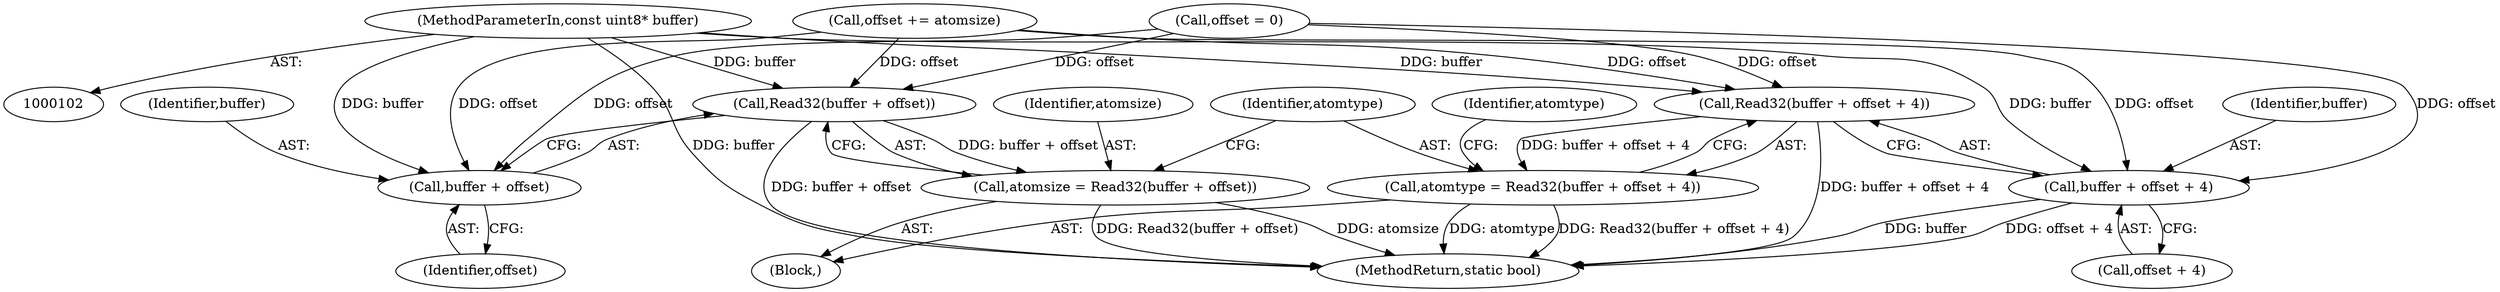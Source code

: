 digraph "0_Chrome_b2006ac87cec58363090e7d5e10d5d9e3bbda9f9@pointer" {
"1000103" [label="(MethodParameterIn,const uint8* buffer)"];
"1000124" [label="(Call,Read32(buffer + offset))"];
"1000122" [label="(Call,atomsize = Read32(buffer + offset))"];
"1000125" [label="(Call,buffer + offset)"];
"1000131" [label="(Call,Read32(buffer + offset + 4))"];
"1000129" [label="(Call,atomtype = Read32(buffer + offset + 4))"];
"1000132" [label="(Call,buffer + offset + 4)"];
"1000185" [label="(Call,offset += atomsize)"];
"1000122" [label="(Call,atomsize = Read32(buffer + offset))"];
"1000130" [label="(Identifier,atomtype)"];
"1000134" [label="(Call,offset + 4)"];
"1000131" [label="(Call,Read32(buffer + offset + 4))"];
"1000127" [label="(Identifier,offset)"];
"1000126" [label="(Identifier,buffer)"];
"1000138" [label="(Identifier,atomtype)"];
"1000103" [label="(MethodParameterIn,const uint8* buffer)"];
"1000129" [label="(Call,atomtype = Read32(buffer + offset + 4))"];
"1000120" [label="(Block,)"];
"1000125" [label="(Call,buffer + offset)"];
"1000133" [label="(Identifier,buffer)"];
"1000111" [label="(Call,offset = 0)"];
"1000190" [label="(MethodReturn,static bool)"];
"1000123" [label="(Identifier,atomsize)"];
"1000124" [label="(Call,Read32(buffer + offset))"];
"1000132" [label="(Call,buffer + offset + 4)"];
"1000103" -> "1000102"  [label="AST: "];
"1000103" -> "1000190"  [label="DDG: buffer"];
"1000103" -> "1000124"  [label="DDG: buffer"];
"1000103" -> "1000125"  [label="DDG: buffer"];
"1000103" -> "1000131"  [label="DDG: buffer"];
"1000103" -> "1000132"  [label="DDG: buffer"];
"1000124" -> "1000122"  [label="AST: "];
"1000124" -> "1000125"  [label="CFG: "];
"1000125" -> "1000124"  [label="AST: "];
"1000122" -> "1000124"  [label="CFG: "];
"1000124" -> "1000190"  [label="DDG: buffer + offset"];
"1000124" -> "1000122"  [label="DDG: buffer + offset"];
"1000185" -> "1000124"  [label="DDG: offset"];
"1000111" -> "1000124"  [label="DDG: offset"];
"1000122" -> "1000120"  [label="AST: "];
"1000123" -> "1000122"  [label="AST: "];
"1000130" -> "1000122"  [label="CFG: "];
"1000122" -> "1000190"  [label="DDG: atomsize"];
"1000122" -> "1000190"  [label="DDG: Read32(buffer + offset)"];
"1000125" -> "1000127"  [label="CFG: "];
"1000126" -> "1000125"  [label="AST: "];
"1000127" -> "1000125"  [label="AST: "];
"1000185" -> "1000125"  [label="DDG: offset"];
"1000111" -> "1000125"  [label="DDG: offset"];
"1000131" -> "1000129"  [label="AST: "];
"1000131" -> "1000132"  [label="CFG: "];
"1000132" -> "1000131"  [label="AST: "];
"1000129" -> "1000131"  [label="CFG: "];
"1000131" -> "1000190"  [label="DDG: buffer + offset + 4"];
"1000131" -> "1000129"  [label="DDG: buffer + offset + 4"];
"1000185" -> "1000131"  [label="DDG: offset"];
"1000111" -> "1000131"  [label="DDG: offset"];
"1000129" -> "1000120"  [label="AST: "];
"1000130" -> "1000129"  [label="AST: "];
"1000138" -> "1000129"  [label="CFG: "];
"1000129" -> "1000190"  [label="DDG: atomtype"];
"1000129" -> "1000190"  [label="DDG: Read32(buffer + offset + 4)"];
"1000132" -> "1000134"  [label="CFG: "];
"1000133" -> "1000132"  [label="AST: "];
"1000134" -> "1000132"  [label="AST: "];
"1000132" -> "1000190"  [label="DDG: buffer"];
"1000132" -> "1000190"  [label="DDG: offset + 4"];
"1000185" -> "1000132"  [label="DDG: offset"];
"1000111" -> "1000132"  [label="DDG: offset"];
}
